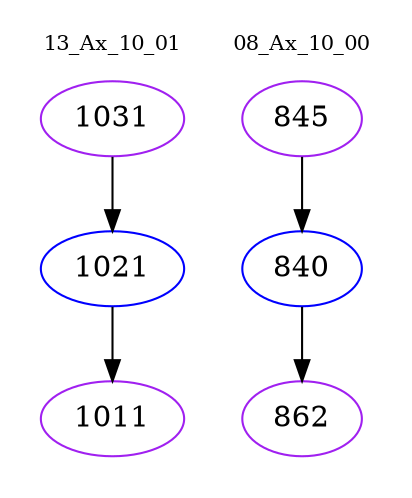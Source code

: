 digraph{
subgraph cluster_0 {
color = white
label = "13_Ax_10_01";
fontsize=10;
T0_1031 [label="1031", color="purple"]
T0_1031 -> T0_1021 [color="black"]
T0_1021 [label="1021", color="blue"]
T0_1021 -> T0_1011 [color="black"]
T0_1011 [label="1011", color="purple"]
}
subgraph cluster_1 {
color = white
label = "08_Ax_10_00";
fontsize=10;
T1_845 [label="845", color="purple"]
T1_845 -> T1_840 [color="black"]
T1_840 [label="840", color="blue"]
T1_840 -> T1_862 [color="black"]
T1_862 [label="862", color="purple"]
}
}
